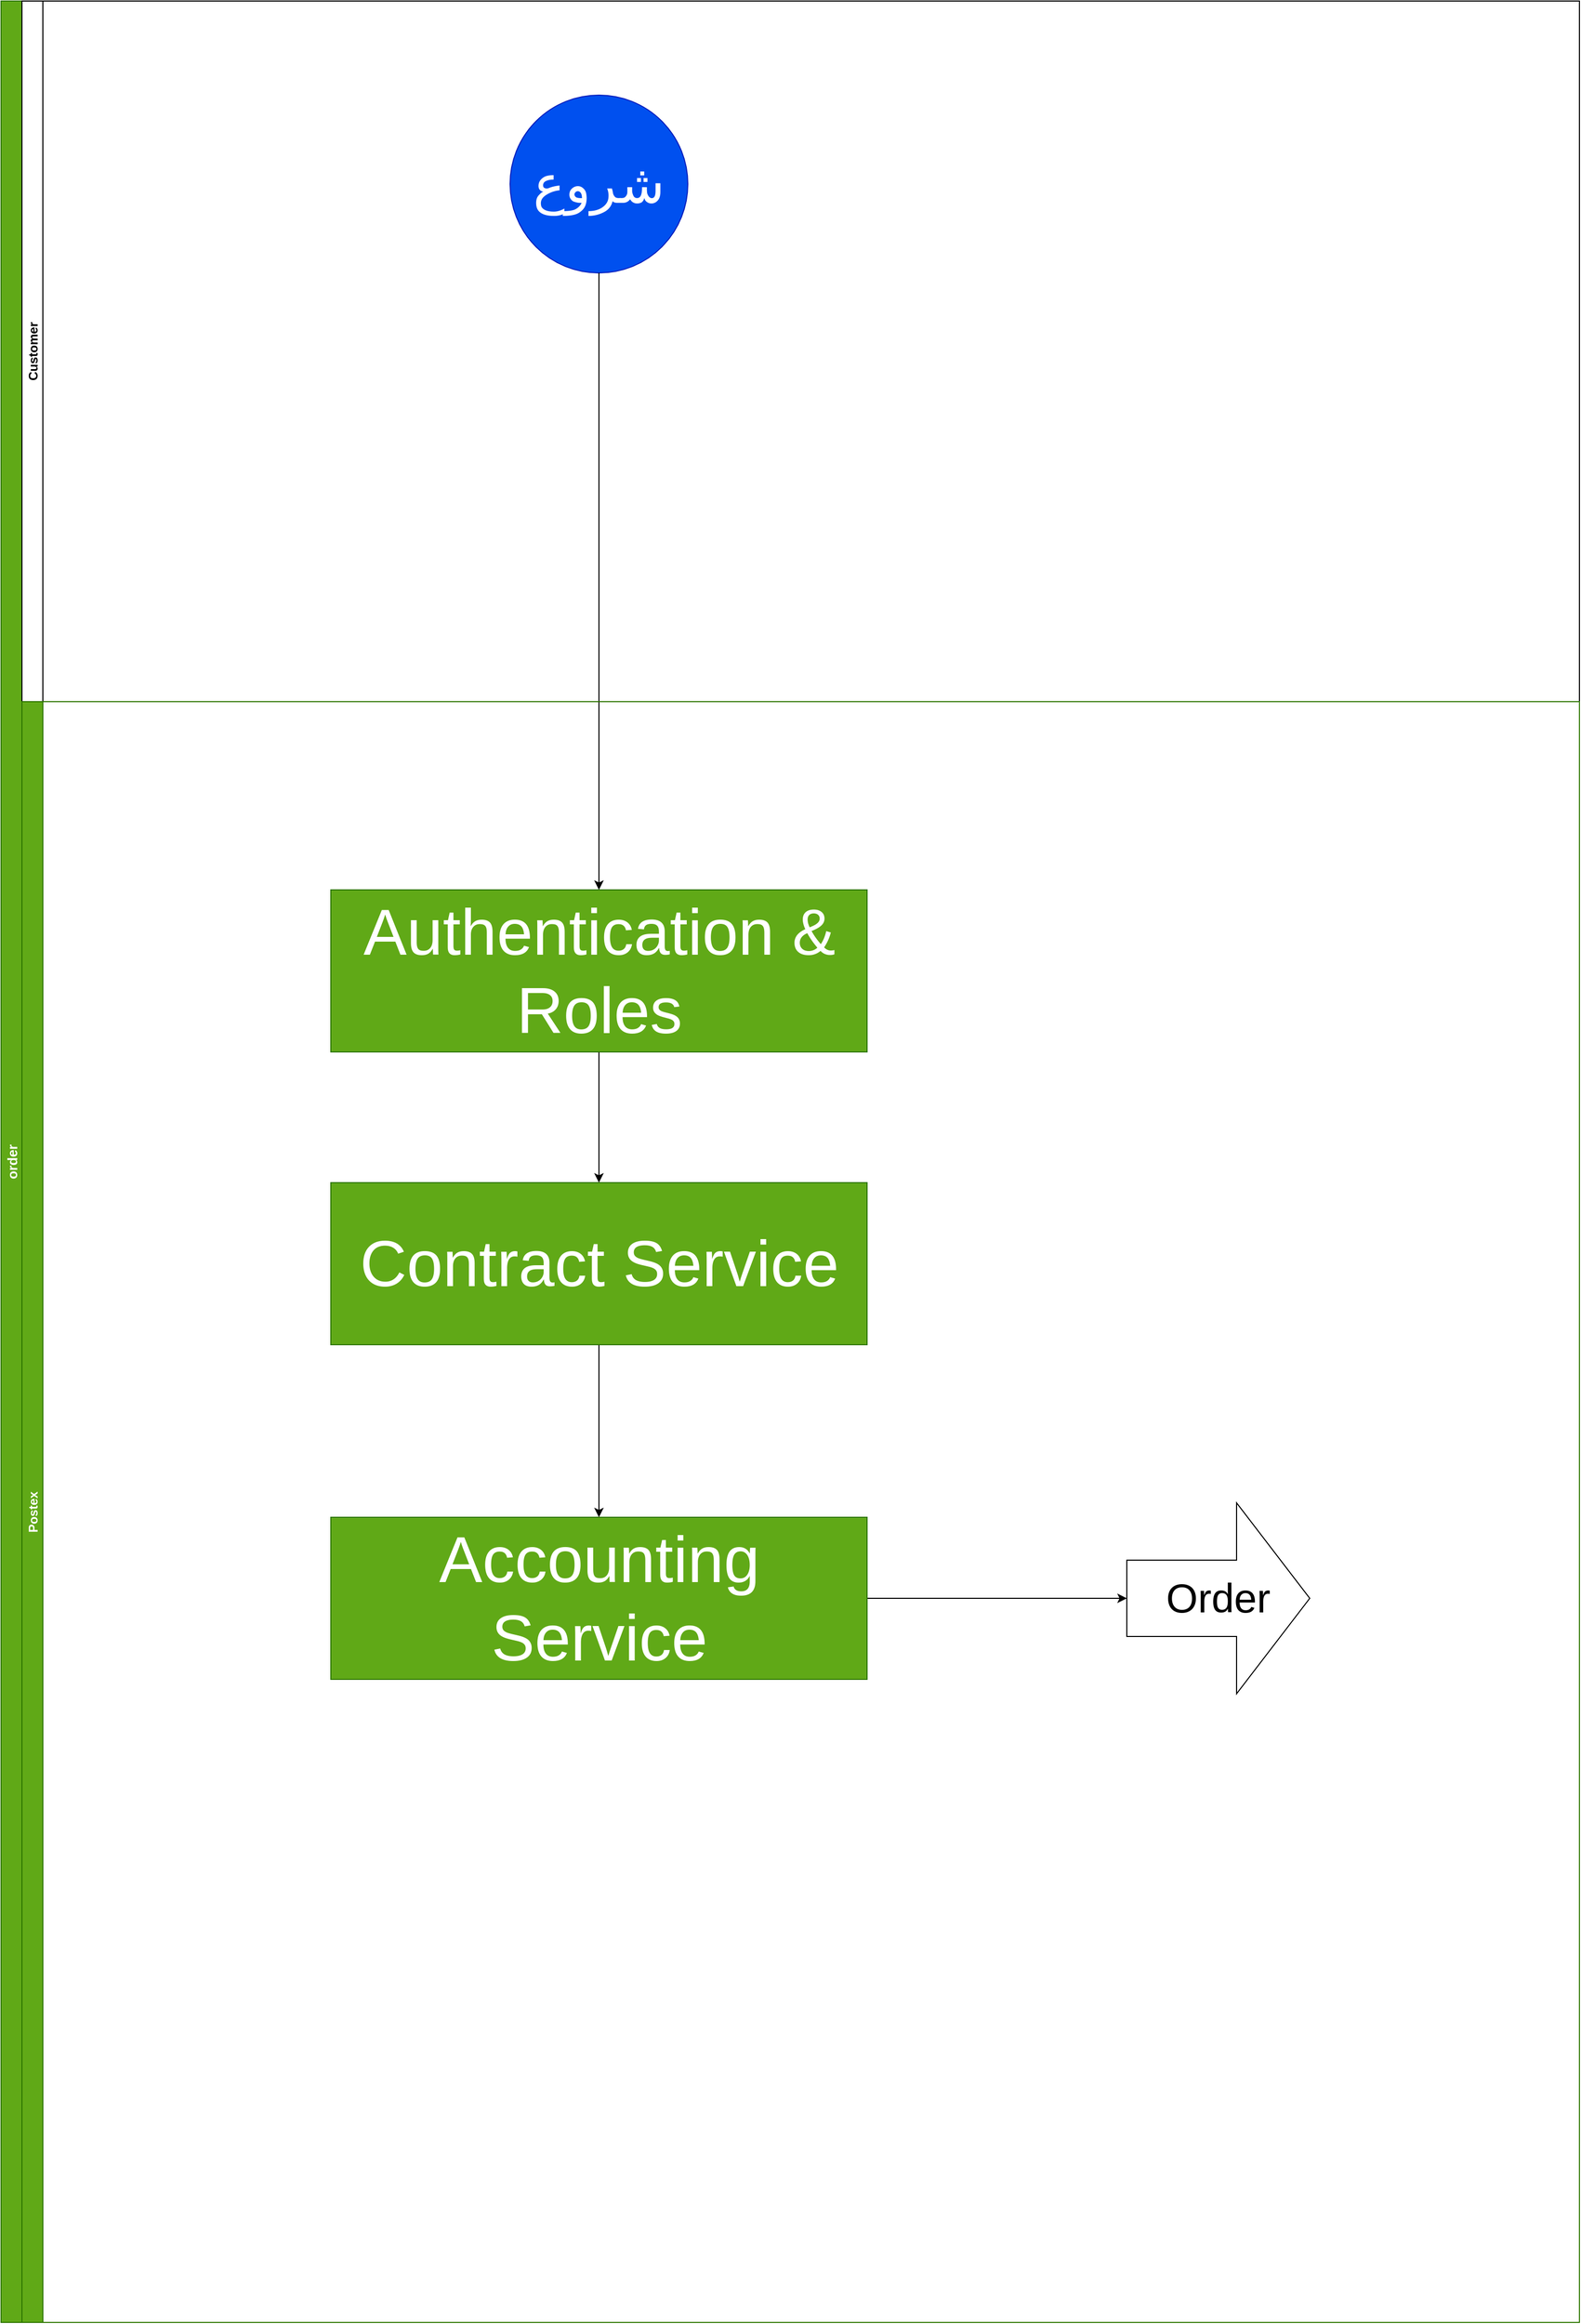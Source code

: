 <mxfile>
    <diagram id="AVuA54An0n8JCF_W_x2Y" name="Page-1">
        <mxGraphModel dx="2050" dy="1418" grid="1" gridSize="10" guides="1" tooltips="1" connect="1" arrows="1" fold="1" page="1" pageScale="1" pageWidth="1654" pageHeight="2336" math="0" shadow="0">
            <root>
                <mxCell id="0"/>
                <mxCell id="1" parent="0"/>
                <mxCell id="3" value="order" style="swimlane;childLayout=stackLayout;resizeParent=1;resizeParentMax=0;horizontal=0;startSize=20;horizontalStack=0;fillColor=#60a917;strokeColor=#2D7600;fontColor=#ffffff;fontSize=13;" parent="1" vertex="1">
                    <mxGeometry x="83" y="80" width="1510" height="2220" as="geometry"/>
                </mxCell>
                <mxCell id="4" value="Customer" style="swimlane;startSize=20;horizontal=0;" parent="3" vertex="1">
                    <mxGeometry x="20" width="1490" height="670" as="geometry"/>
                </mxCell>
                <mxCell id="23" value="&lt;font style=&quot;font-size: 51px&quot;&gt;شروع&lt;/font&gt;" style="ellipse;whiteSpace=wrap;html=1;aspect=fixed;fontSize=13;fillColor=#0050ef;strokeColor=#001DBC;fontColor=#ffffff;" parent="4" vertex="1">
                    <mxGeometry x="467" y="90" width="170" height="170" as="geometry"/>
                </mxCell>
                <mxCell id="47" value="" style="edgeStyle=orthogonalEdgeStyle;html=1;fontSize=51;" parent="3" source="23" target="46" edge="1">
                    <mxGeometry relative="1" as="geometry"/>
                </mxCell>
                <mxCell id="21" value="Postex" style="swimlane;startSize=20;horizontal=0;fillColor=#60a917;strokeColor=#2D7600;fontColor=#ffffff;" parent="3" vertex="1">
                    <mxGeometry x="20" y="670" width="1490" height="1550" as="geometry"/>
                </mxCell>
                <mxCell id="71" value="" style="edgeStyle=none;html=1;" edge="1" parent="21" source="46" target="70">
                    <mxGeometry relative="1" as="geometry"/>
                </mxCell>
                <mxCell id="46" value="&lt;span style=&quot;font-size: 62px&quot;&gt;Authentication &amp;amp; Roles&lt;/span&gt;" style="whiteSpace=wrap;html=1;fontSize=13;fillColor=#60a917;strokeColor=#2D7600;fontColor=#ffffff;" parent="21" vertex="1">
                    <mxGeometry x="295.5" y="180" width="513" height="155" as="geometry"/>
                </mxCell>
                <mxCell id="73" value="" style="edgeStyle=none;html=1;" edge="1" parent="21" source="70" target="72">
                    <mxGeometry relative="1" as="geometry"/>
                </mxCell>
                <mxCell id="70" value="&lt;span style=&quot;font-size: 62px&quot;&gt;Contract Service&lt;/span&gt;" style="whiteSpace=wrap;html=1;fontSize=13;fillColor=#60a917;strokeColor=#2D7600;fontColor=#ffffff;" vertex="1" parent="21">
                    <mxGeometry x="295.5" y="460" width="513" height="155" as="geometry"/>
                </mxCell>
                <mxCell id="75" value="" style="edgeStyle=elbowEdgeStyle;html=1;elbow=vertical;" edge="1" parent="21" source="72" target="74">
                    <mxGeometry relative="1" as="geometry"/>
                </mxCell>
                <mxCell id="72" value="&lt;span style=&quot;font-size: 62px&quot;&gt;Accounting Service&lt;/span&gt;" style="whiteSpace=wrap;html=1;fontSize=13;fillColor=#60a917;strokeColor=#2D7600;fontColor=#ffffff;" vertex="1" parent="21">
                    <mxGeometry x="295.5" y="780" width="513" height="155" as="geometry"/>
                </mxCell>
                <mxCell id="74" value="&lt;font style=&quot;font-size: 39px&quot;&gt;Order&lt;/font&gt;" style="shape=singleArrow;whiteSpace=wrap;html=1;arrowWidth=0.4;arrowSize=0.4;fontSize=13;" vertex="1" parent="21">
                    <mxGeometry x="1057" y="766.25" width="175" height="182.5" as="geometry"/>
                </mxCell>
            </root>
        </mxGraphModel>
    </diagram>
</mxfile>